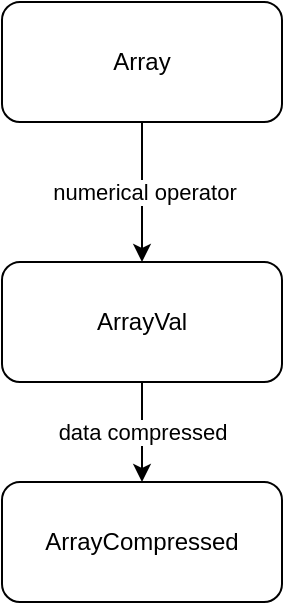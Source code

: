 <mxfile version="16.6.1" type="github"><diagram id="Fwt9xINMEdIQ-sMLIJee" name="Page-1"><mxGraphModel dx="705" dy="412" grid="1" gridSize="10" guides="1" tooltips="1" connect="1" arrows="1" fold="1" page="1" pageScale="1" pageWidth="827" pageHeight="1169" math="0" shadow="0"><root><mxCell id="0"/><mxCell id="1" parent="0"/><mxCell id="CBUE_pJmdGpuspK3hzhN-3" value="numerical operator" style="edgeStyle=orthogonalEdgeStyle;rounded=0;orthogonalLoop=1;jettySize=auto;html=1;" edge="1" parent="1" source="CBUE_pJmdGpuspK3hzhN-2"><mxGeometry relative="1" as="geometry"><mxPoint x="310" y="440" as="targetPoint"/></mxGeometry></mxCell><mxCell id="CBUE_pJmdGpuspK3hzhN-2" value="Array" style="rounded=1;whiteSpace=wrap;html=1;" vertex="1" parent="1"><mxGeometry x="240" y="310" width="140" height="60" as="geometry"/></mxCell><mxCell id="CBUE_pJmdGpuspK3hzhN-6" value="data compressed" style="edgeStyle=orthogonalEdgeStyle;rounded=0;orthogonalLoop=1;jettySize=auto;html=1;entryX=0.5;entryY=0;entryDx=0;entryDy=0;" edge="1" parent="1" source="CBUE_pJmdGpuspK3hzhN-4" target="CBUE_pJmdGpuspK3hzhN-5"><mxGeometry relative="1" as="geometry"/></mxCell><mxCell id="CBUE_pJmdGpuspK3hzhN-4" value="ArrayVal" style="rounded=1;whiteSpace=wrap;html=1;" vertex="1" parent="1"><mxGeometry x="240" y="440" width="140" height="60" as="geometry"/></mxCell><mxCell id="CBUE_pJmdGpuspK3hzhN-5" value="ArrayCompressed" style="rounded=1;whiteSpace=wrap;html=1;" vertex="1" parent="1"><mxGeometry x="240" y="550" width="140" height="60" as="geometry"/></mxCell></root></mxGraphModel></diagram></mxfile>